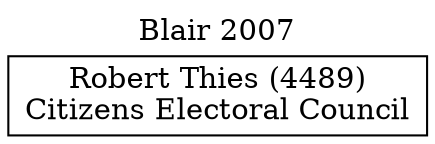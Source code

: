 // House preference flow
digraph "Robert Thies (4489)_Blair_2007" {
	graph [label="Blair 2007" labelloc=t mclimit=10]
	node [shape=box]
	"Robert Thies (4489)" [label="Robert Thies (4489)
Citizens Electoral Council"]
}
